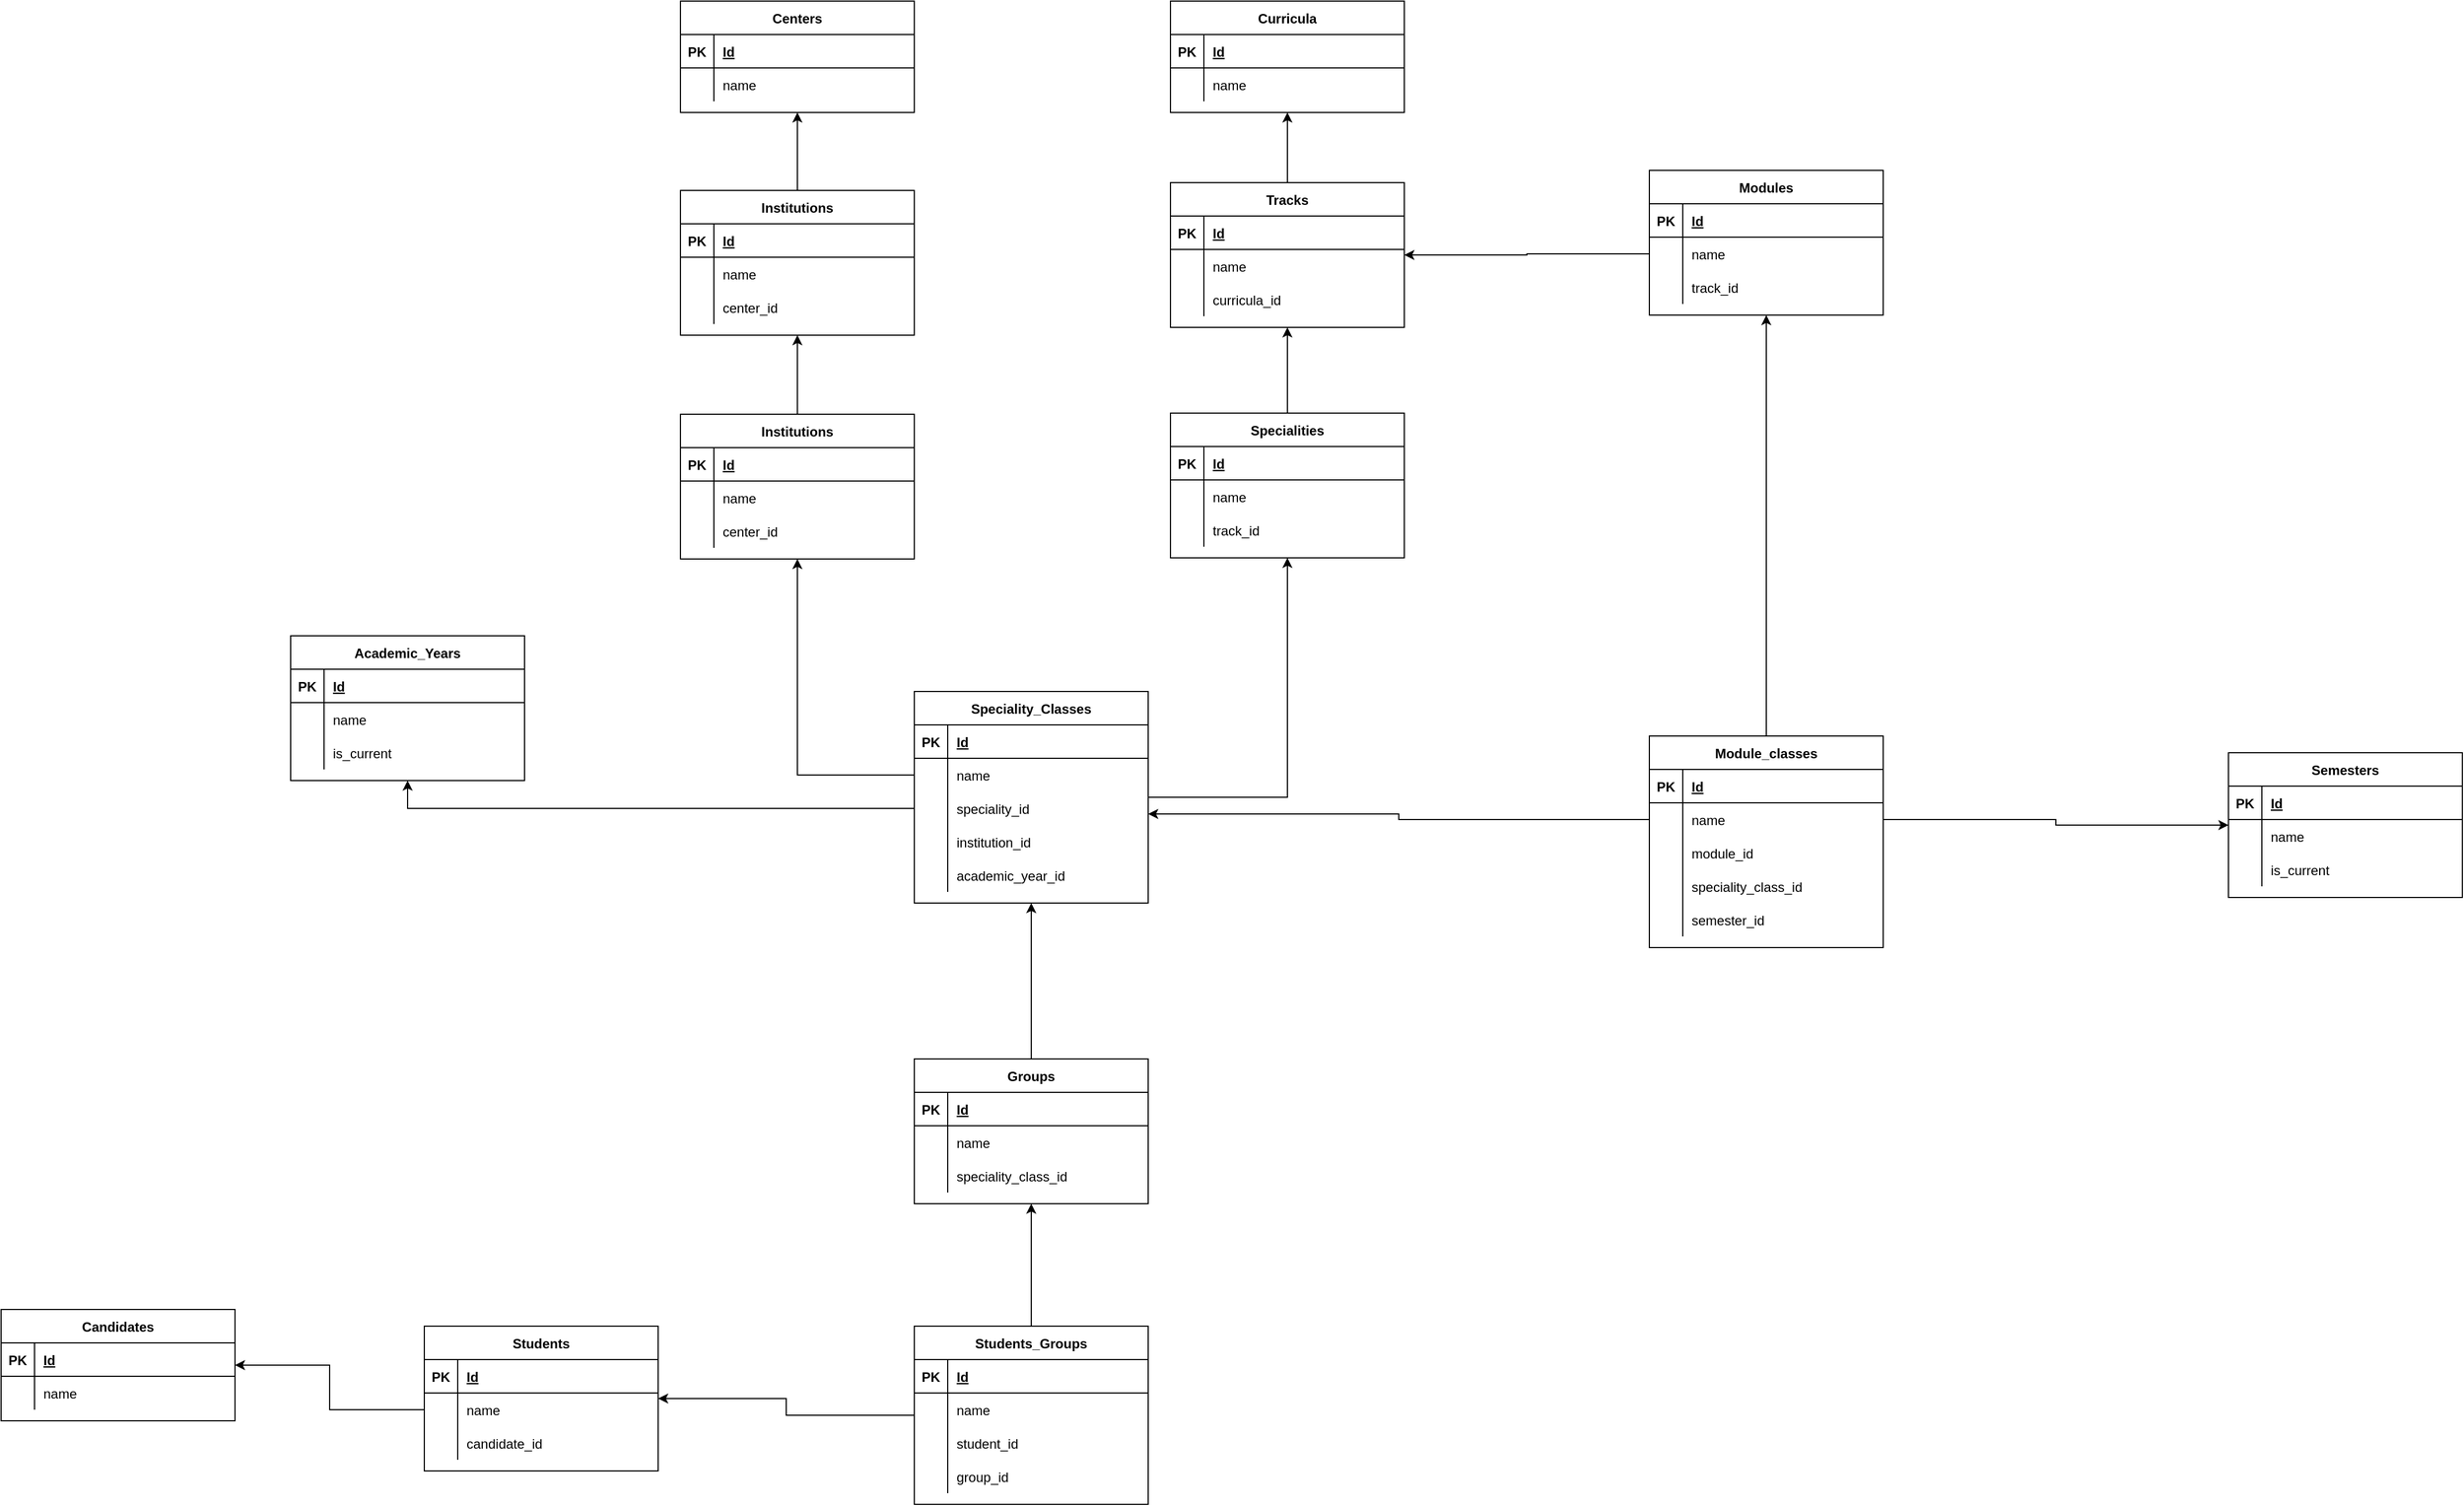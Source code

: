 <mxfile version="21.5.0" type="github">
  <diagram id="R2lEEEUBdFMjLlhIrx00" name="Page-1">
    <mxGraphModel dx="2074" dy="689" grid="1" gridSize="10" guides="1" tooltips="1" connect="1" arrows="1" fold="1" page="1" pageScale="1" pageWidth="850" pageHeight="1100" math="0" shadow="0" extFonts="Permanent Marker^https://fonts.googleapis.com/css?family=Permanent+Marker">
      <root>
        <mxCell id="0" />
        <mxCell id="1" parent="0" />
        <mxCell id="C-vyLk0tnHw3VtMMgP7b-23" value="Centers" style="shape=table;startSize=30;container=1;collapsible=1;childLayout=tableLayout;fixedRows=1;rowLines=0;fontStyle=1;align=center;resizeLast=1;" parent="1" vertex="1">
          <mxGeometry x="120" y="120" width="210" height="100" as="geometry" />
        </mxCell>
        <mxCell id="C-vyLk0tnHw3VtMMgP7b-24" value="" style="shape=partialRectangle;collapsible=0;dropTarget=0;pointerEvents=0;fillColor=none;points=[[0,0.5],[1,0.5]];portConstraint=eastwest;top=0;left=0;right=0;bottom=1;" parent="C-vyLk0tnHw3VtMMgP7b-23" vertex="1">
          <mxGeometry y="30" width="210" height="30" as="geometry" />
        </mxCell>
        <mxCell id="C-vyLk0tnHw3VtMMgP7b-25" value="PK" style="shape=partialRectangle;overflow=hidden;connectable=0;fillColor=none;top=0;left=0;bottom=0;right=0;fontStyle=1;" parent="C-vyLk0tnHw3VtMMgP7b-24" vertex="1">
          <mxGeometry width="30" height="30" as="geometry">
            <mxRectangle width="30" height="30" as="alternateBounds" />
          </mxGeometry>
        </mxCell>
        <mxCell id="C-vyLk0tnHw3VtMMgP7b-26" value="Id" style="shape=partialRectangle;overflow=hidden;connectable=0;fillColor=none;top=0;left=0;bottom=0;right=0;align=left;spacingLeft=6;fontStyle=5;" parent="C-vyLk0tnHw3VtMMgP7b-24" vertex="1">
          <mxGeometry x="30" width="180" height="30" as="geometry">
            <mxRectangle width="180" height="30" as="alternateBounds" />
          </mxGeometry>
        </mxCell>
        <mxCell id="C-vyLk0tnHw3VtMMgP7b-27" value="" style="shape=partialRectangle;collapsible=0;dropTarget=0;pointerEvents=0;fillColor=none;points=[[0,0.5],[1,0.5]];portConstraint=eastwest;top=0;left=0;right=0;bottom=0;" parent="C-vyLk0tnHw3VtMMgP7b-23" vertex="1">
          <mxGeometry y="60" width="210" height="30" as="geometry" />
        </mxCell>
        <mxCell id="C-vyLk0tnHw3VtMMgP7b-28" value="" style="shape=partialRectangle;overflow=hidden;connectable=0;fillColor=none;top=0;left=0;bottom=0;right=0;" parent="C-vyLk0tnHw3VtMMgP7b-27" vertex="1">
          <mxGeometry width="30" height="30" as="geometry">
            <mxRectangle width="30" height="30" as="alternateBounds" />
          </mxGeometry>
        </mxCell>
        <mxCell id="C-vyLk0tnHw3VtMMgP7b-29" value="name" style="shape=partialRectangle;overflow=hidden;connectable=0;fillColor=none;top=0;left=0;bottom=0;right=0;align=left;spacingLeft=6;" parent="C-vyLk0tnHw3VtMMgP7b-27" vertex="1">
          <mxGeometry x="30" width="180" height="30" as="geometry">
            <mxRectangle width="180" height="30" as="alternateBounds" />
          </mxGeometry>
        </mxCell>
        <mxCell id="QrCO0m7gpssm5vGQ-At7-12" style="edgeStyle=orthogonalEdgeStyle;rounded=0;orthogonalLoop=1;jettySize=auto;html=1;" parent="1" source="QrCO0m7gpssm5vGQ-At7-2" target="C-vyLk0tnHw3VtMMgP7b-23" edge="1">
          <mxGeometry relative="1" as="geometry" />
        </mxCell>
        <mxCell id="QrCO0m7gpssm5vGQ-At7-2" value="Institutions" style="shape=table;startSize=30;container=1;collapsible=1;childLayout=tableLayout;fixedRows=1;rowLines=0;fontStyle=1;align=center;resizeLast=1;" parent="1" vertex="1">
          <mxGeometry x="120" y="290" width="210" height="130" as="geometry" />
        </mxCell>
        <mxCell id="QrCO0m7gpssm5vGQ-At7-3" value="" style="shape=partialRectangle;collapsible=0;dropTarget=0;pointerEvents=0;fillColor=none;points=[[0,0.5],[1,0.5]];portConstraint=eastwest;top=0;left=0;right=0;bottom=1;" parent="QrCO0m7gpssm5vGQ-At7-2" vertex="1">
          <mxGeometry y="30" width="210" height="30" as="geometry" />
        </mxCell>
        <mxCell id="QrCO0m7gpssm5vGQ-At7-4" value="PK" style="shape=partialRectangle;overflow=hidden;connectable=0;fillColor=none;top=0;left=0;bottom=0;right=0;fontStyle=1;" parent="QrCO0m7gpssm5vGQ-At7-3" vertex="1">
          <mxGeometry width="30" height="30" as="geometry">
            <mxRectangle width="30" height="30" as="alternateBounds" />
          </mxGeometry>
        </mxCell>
        <mxCell id="QrCO0m7gpssm5vGQ-At7-5" value="Id" style="shape=partialRectangle;overflow=hidden;connectable=0;fillColor=none;top=0;left=0;bottom=0;right=0;align=left;spacingLeft=6;fontStyle=5;" parent="QrCO0m7gpssm5vGQ-At7-3" vertex="1">
          <mxGeometry x="30" width="180" height="30" as="geometry">
            <mxRectangle width="180" height="30" as="alternateBounds" />
          </mxGeometry>
        </mxCell>
        <mxCell id="QrCO0m7gpssm5vGQ-At7-6" value="" style="shape=partialRectangle;collapsible=0;dropTarget=0;pointerEvents=0;fillColor=none;points=[[0,0.5],[1,0.5]];portConstraint=eastwest;top=0;left=0;right=0;bottom=0;" parent="QrCO0m7gpssm5vGQ-At7-2" vertex="1">
          <mxGeometry y="60" width="210" height="30" as="geometry" />
        </mxCell>
        <mxCell id="QrCO0m7gpssm5vGQ-At7-7" value="" style="shape=partialRectangle;overflow=hidden;connectable=0;fillColor=none;top=0;left=0;bottom=0;right=0;" parent="QrCO0m7gpssm5vGQ-At7-6" vertex="1">
          <mxGeometry width="30" height="30" as="geometry">
            <mxRectangle width="30" height="30" as="alternateBounds" />
          </mxGeometry>
        </mxCell>
        <mxCell id="QrCO0m7gpssm5vGQ-At7-8" value="name" style="shape=partialRectangle;overflow=hidden;connectable=0;fillColor=none;top=0;left=0;bottom=0;right=0;align=left;spacingLeft=6;" parent="QrCO0m7gpssm5vGQ-At7-6" vertex="1">
          <mxGeometry x="30" width="180" height="30" as="geometry">
            <mxRectangle width="180" height="30" as="alternateBounds" />
          </mxGeometry>
        </mxCell>
        <mxCell id="QrCO0m7gpssm5vGQ-At7-9" value="" style="shape=partialRectangle;collapsible=0;dropTarget=0;pointerEvents=0;fillColor=none;points=[[0,0.5],[1,0.5]];portConstraint=eastwest;top=0;left=0;right=0;bottom=0;" parent="QrCO0m7gpssm5vGQ-At7-2" vertex="1">
          <mxGeometry y="90" width="210" height="30" as="geometry" />
        </mxCell>
        <mxCell id="QrCO0m7gpssm5vGQ-At7-10" value="" style="shape=partialRectangle;overflow=hidden;connectable=0;fillColor=none;top=0;left=0;bottom=0;right=0;" parent="QrCO0m7gpssm5vGQ-At7-9" vertex="1">
          <mxGeometry width="30" height="30" as="geometry">
            <mxRectangle width="30" height="30" as="alternateBounds" />
          </mxGeometry>
        </mxCell>
        <mxCell id="QrCO0m7gpssm5vGQ-At7-11" value="center_id" style="shape=partialRectangle;overflow=hidden;connectable=0;fillColor=none;top=0;left=0;bottom=0;right=0;align=left;spacingLeft=6;" parent="QrCO0m7gpssm5vGQ-At7-9" vertex="1">
          <mxGeometry x="30" width="180" height="30" as="geometry">
            <mxRectangle width="180" height="30" as="alternateBounds" />
          </mxGeometry>
        </mxCell>
        <mxCell id="QrCO0m7gpssm5vGQ-At7-23" style="edgeStyle=orthogonalEdgeStyle;rounded=0;orthogonalLoop=1;jettySize=auto;html=1;" parent="1" source="QrCO0m7gpssm5vGQ-At7-13" target="QrCO0m7gpssm5vGQ-At7-2" edge="1">
          <mxGeometry relative="1" as="geometry" />
        </mxCell>
        <mxCell id="QrCO0m7gpssm5vGQ-At7-13" value="Institutions" style="shape=table;startSize=30;container=1;collapsible=1;childLayout=tableLayout;fixedRows=1;rowLines=0;fontStyle=1;align=center;resizeLast=1;" parent="1" vertex="1">
          <mxGeometry x="120" y="491" width="210" height="130" as="geometry" />
        </mxCell>
        <mxCell id="QrCO0m7gpssm5vGQ-At7-14" value="" style="shape=partialRectangle;collapsible=0;dropTarget=0;pointerEvents=0;fillColor=none;points=[[0,0.5],[1,0.5]];portConstraint=eastwest;top=0;left=0;right=0;bottom=1;" parent="QrCO0m7gpssm5vGQ-At7-13" vertex="1">
          <mxGeometry y="30" width="210" height="30" as="geometry" />
        </mxCell>
        <mxCell id="QrCO0m7gpssm5vGQ-At7-15" value="PK" style="shape=partialRectangle;overflow=hidden;connectable=0;fillColor=none;top=0;left=0;bottom=0;right=0;fontStyle=1;" parent="QrCO0m7gpssm5vGQ-At7-14" vertex="1">
          <mxGeometry width="30" height="30" as="geometry">
            <mxRectangle width="30" height="30" as="alternateBounds" />
          </mxGeometry>
        </mxCell>
        <mxCell id="QrCO0m7gpssm5vGQ-At7-16" value="Id" style="shape=partialRectangle;overflow=hidden;connectable=0;fillColor=none;top=0;left=0;bottom=0;right=0;align=left;spacingLeft=6;fontStyle=5;" parent="QrCO0m7gpssm5vGQ-At7-14" vertex="1">
          <mxGeometry x="30" width="180" height="30" as="geometry">
            <mxRectangle width="180" height="30" as="alternateBounds" />
          </mxGeometry>
        </mxCell>
        <mxCell id="QrCO0m7gpssm5vGQ-At7-17" value="" style="shape=partialRectangle;collapsible=0;dropTarget=0;pointerEvents=0;fillColor=none;points=[[0,0.5],[1,0.5]];portConstraint=eastwest;top=0;left=0;right=0;bottom=0;" parent="QrCO0m7gpssm5vGQ-At7-13" vertex="1">
          <mxGeometry y="60" width="210" height="30" as="geometry" />
        </mxCell>
        <mxCell id="QrCO0m7gpssm5vGQ-At7-18" value="" style="shape=partialRectangle;overflow=hidden;connectable=0;fillColor=none;top=0;left=0;bottom=0;right=0;" parent="QrCO0m7gpssm5vGQ-At7-17" vertex="1">
          <mxGeometry width="30" height="30" as="geometry">
            <mxRectangle width="30" height="30" as="alternateBounds" />
          </mxGeometry>
        </mxCell>
        <mxCell id="QrCO0m7gpssm5vGQ-At7-19" value="name" style="shape=partialRectangle;overflow=hidden;connectable=0;fillColor=none;top=0;left=0;bottom=0;right=0;align=left;spacingLeft=6;" parent="QrCO0m7gpssm5vGQ-At7-17" vertex="1">
          <mxGeometry x="30" width="180" height="30" as="geometry">
            <mxRectangle width="180" height="30" as="alternateBounds" />
          </mxGeometry>
        </mxCell>
        <mxCell id="QrCO0m7gpssm5vGQ-At7-20" value="" style="shape=partialRectangle;collapsible=0;dropTarget=0;pointerEvents=0;fillColor=none;points=[[0,0.5],[1,0.5]];portConstraint=eastwest;top=0;left=0;right=0;bottom=0;" parent="QrCO0m7gpssm5vGQ-At7-13" vertex="1">
          <mxGeometry y="90" width="210" height="30" as="geometry" />
        </mxCell>
        <mxCell id="QrCO0m7gpssm5vGQ-At7-21" value="" style="shape=partialRectangle;overflow=hidden;connectable=0;fillColor=none;top=0;left=0;bottom=0;right=0;" parent="QrCO0m7gpssm5vGQ-At7-20" vertex="1">
          <mxGeometry width="30" height="30" as="geometry">
            <mxRectangle width="30" height="30" as="alternateBounds" />
          </mxGeometry>
        </mxCell>
        <mxCell id="QrCO0m7gpssm5vGQ-At7-22" value="center_id" style="shape=partialRectangle;overflow=hidden;connectable=0;fillColor=none;top=0;left=0;bottom=0;right=0;align=left;spacingLeft=6;" parent="QrCO0m7gpssm5vGQ-At7-20" vertex="1">
          <mxGeometry x="30" width="180" height="30" as="geometry">
            <mxRectangle width="180" height="30" as="alternateBounds" />
          </mxGeometry>
        </mxCell>
        <mxCell id="QrCO0m7gpssm5vGQ-At7-24" value="Curricula" style="shape=table;startSize=30;container=1;collapsible=1;childLayout=tableLayout;fixedRows=1;rowLines=0;fontStyle=1;align=center;resizeLast=1;" parent="1" vertex="1">
          <mxGeometry x="560" y="120" width="210" height="100" as="geometry" />
        </mxCell>
        <mxCell id="QrCO0m7gpssm5vGQ-At7-25" value="" style="shape=partialRectangle;collapsible=0;dropTarget=0;pointerEvents=0;fillColor=none;points=[[0,0.5],[1,0.5]];portConstraint=eastwest;top=0;left=0;right=0;bottom=1;" parent="QrCO0m7gpssm5vGQ-At7-24" vertex="1">
          <mxGeometry y="30" width="210" height="30" as="geometry" />
        </mxCell>
        <mxCell id="QrCO0m7gpssm5vGQ-At7-26" value="PK" style="shape=partialRectangle;overflow=hidden;connectable=0;fillColor=none;top=0;left=0;bottom=0;right=0;fontStyle=1;" parent="QrCO0m7gpssm5vGQ-At7-25" vertex="1">
          <mxGeometry width="30" height="30" as="geometry">
            <mxRectangle width="30" height="30" as="alternateBounds" />
          </mxGeometry>
        </mxCell>
        <mxCell id="QrCO0m7gpssm5vGQ-At7-27" value="Id" style="shape=partialRectangle;overflow=hidden;connectable=0;fillColor=none;top=0;left=0;bottom=0;right=0;align=left;spacingLeft=6;fontStyle=5;" parent="QrCO0m7gpssm5vGQ-At7-25" vertex="1">
          <mxGeometry x="30" width="180" height="30" as="geometry">
            <mxRectangle width="180" height="30" as="alternateBounds" />
          </mxGeometry>
        </mxCell>
        <mxCell id="QrCO0m7gpssm5vGQ-At7-28" value="" style="shape=partialRectangle;collapsible=0;dropTarget=0;pointerEvents=0;fillColor=none;points=[[0,0.5],[1,0.5]];portConstraint=eastwest;top=0;left=0;right=0;bottom=0;" parent="QrCO0m7gpssm5vGQ-At7-24" vertex="1">
          <mxGeometry y="60" width="210" height="30" as="geometry" />
        </mxCell>
        <mxCell id="QrCO0m7gpssm5vGQ-At7-29" value="" style="shape=partialRectangle;overflow=hidden;connectable=0;fillColor=none;top=0;left=0;bottom=0;right=0;" parent="QrCO0m7gpssm5vGQ-At7-28" vertex="1">
          <mxGeometry width="30" height="30" as="geometry">
            <mxRectangle width="30" height="30" as="alternateBounds" />
          </mxGeometry>
        </mxCell>
        <mxCell id="QrCO0m7gpssm5vGQ-At7-30" value="name" style="shape=partialRectangle;overflow=hidden;connectable=0;fillColor=none;top=0;left=0;bottom=0;right=0;align=left;spacingLeft=6;" parent="QrCO0m7gpssm5vGQ-At7-28" vertex="1">
          <mxGeometry x="30" width="180" height="30" as="geometry">
            <mxRectangle width="180" height="30" as="alternateBounds" />
          </mxGeometry>
        </mxCell>
        <mxCell id="QrCO0m7gpssm5vGQ-At7-44" style="edgeStyle=orthogonalEdgeStyle;rounded=0;orthogonalLoop=1;jettySize=auto;html=1;" parent="1" source="QrCO0m7gpssm5vGQ-At7-34" target="QrCO0m7gpssm5vGQ-At7-24" edge="1">
          <mxGeometry relative="1" as="geometry" />
        </mxCell>
        <mxCell id="QrCO0m7gpssm5vGQ-At7-34" value="Tracks" style="shape=table;startSize=30;container=1;collapsible=1;childLayout=tableLayout;fixedRows=1;rowLines=0;fontStyle=1;align=center;resizeLast=1;" parent="1" vertex="1">
          <mxGeometry x="560" y="283" width="210" height="130" as="geometry" />
        </mxCell>
        <mxCell id="QrCO0m7gpssm5vGQ-At7-35" value="" style="shape=partialRectangle;collapsible=0;dropTarget=0;pointerEvents=0;fillColor=none;points=[[0,0.5],[1,0.5]];portConstraint=eastwest;top=0;left=0;right=0;bottom=1;" parent="QrCO0m7gpssm5vGQ-At7-34" vertex="1">
          <mxGeometry y="30" width="210" height="30" as="geometry" />
        </mxCell>
        <mxCell id="QrCO0m7gpssm5vGQ-At7-36" value="PK" style="shape=partialRectangle;overflow=hidden;connectable=0;fillColor=none;top=0;left=0;bottom=0;right=0;fontStyle=1;" parent="QrCO0m7gpssm5vGQ-At7-35" vertex="1">
          <mxGeometry width="30" height="30" as="geometry">
            <mxRectangle width="30" height="30" as="alternateBounds" />
          </mxGeometry>
        </mxCell>
        <mxCell id="QrCO0m7gpssm5vGQ-At7-37" value="Id" style="shape=partialRectangle;overflow=hidden;connectable=0;fillColor=none;top=0;left=0;bottom=0;right=0;align=left;spacingLeft=6;fontStyle=5;" parent="QrCO0m7gpssm5vGQ-At7-35" vertex="1">
          <mxGeometry x="30" width="180" height="30" as="geometry">
            <mxRectangle width="180" height="30" as="alternateBounds" />
          </mxGeometry>
        </mxCell>
        <mxCell id="QrCO0m7gpssm5vGQ-At7-38" value="" style="shape=partialRectangle;collapsible=0;dropTarget=0;pointerEvents=0;fillColor=none;points=[[0,0.5],[1,0.5]];portConstraint=eastwest;top=0;left=0;right=0;bottom=0;" parent="QrCO0m7gpssm5vGQ-At7-34" vertex="1">
          <mxGeometry y="60" width="210" height="30" as="geometry" />
        </mxCell>
        <mxCell id="QrCO0m7gpssm5vGQ-At7-39" value="" style="shape=partialRectangle;overflow=hidden;connectable=0;fillColor=none;top=0;left=0;bottom=0;right=0;" parent="QrCO0m7gpssm5vGQ-At7-38" vertex="1">
          <mxGeometry width="30" height="30" as="geometry">
            <mxRectangle width="30" height="30" as="alternateBounds" />
          </mxGeometry>
        </mxCell>
        <mxCell id="QrCO0m7gpssm5vGQ-At7-40" value="name" style="shape=partialRectangle;overflow=hidden;connectable=0;fillColor=none;top=0;left=0;bottom=0;right=0;align=left;spacingLeft=6;" parent="QrCO0m7gpssm5vGQ-At7-38" vertex="1">
          <mxGeometry x="30" width="180" height="30" as="geometry">
            <mxRectangle width="180" height="30" as="alternateBounds" />
          </mxGeometry>
        </mxCell>
        <mxCell id="QrCO0m7gpssm5vGQ-At7-41" value="" style="shape=partialRectangle;collapsible=0;dropTarget=0;pointerEvents=0;fillColor=none;points=[[0,0.5],[1,0.5]];portConstraint=eastwest;top=0;left=0;right=0;bottom=0;" parent="QrCO0m7gpssm5vGQ-At7-34" vertex="1">
          <mxGeometry y="90" width="210" height="30" as="geometry" />
        </mxCell>
        <mxCell id="QrCO0m7gpssm5vGQ-At7-42" value="" style="shape=partialRectangle;overflow=hidden;connectable=0;fillColor=none;top=0;left=0;bottom=0;right=0;" parent="QrCO0m7gpssm5vGQ-At7-41" vertex="1">
          <mxGeometry width="30" height="30" as="geometry">
            <mxRectangle width="30" height="30" as="alternateBounds" />
          </mxGeometry>
        </mxCell>
        <mxCell id="QrCO0m7gpssm5vGQ-At7-43" value="curricula_id" style="shape=partialRectangle;overflow=hidden;connectable=0;fillColor=none;top=0;left=0;bottom=0;right=0;align=left;spacingLeft=6;" parent="QrCO0m7gpssm5vGQ-At7-41" vertex="1">
          <mxGeometry x="30" width="180" height="30" as="geometry">
            <mxRectangle width="180" height="30" as="alternateBounds" />
          </mxGeometry>
        </mxCell>
        <mxCell id="QrCO0m7gpssm5vGQ-At7-55" style="edgeStyle=orthogonalEdgeStyle;rounded=0;orthogonalLoop=1;jettySize=auto;html=1;" parent="1" source="QrCO0m7gpssm5vGQ-At7-45" target="QrCO0m7gpssm5vGQ-At7-34" edge="1">
          <mxGeometry relative="1" as="geometry" />
        </mxCell>
        <mxCell id="QrCO0m7gpssm5vGQ-At7-45" value="Specialities" style="shape=table;startSize=30;container=1;collapsible=1;childLayout=tableLayout;fixedRows=1;rowLines=0;fontStyle=1;align=center;resizeLast=1;" parent="1" vertex="1">
          <mxGeometry x="560" y="490" width="210" height="130" as="geometry" />
        </mxCell>
        <mxCell id="QrCO0m7gpssm5vGQ-At7-46" value="" style="shape=partialRectangle;collapsible=0;dropTarget=0;pointerEvents=0;fillColor=none;points=[[0,0.5],[1,0.5]];portConstraint=eastwest;top=0;left=0;right=0;bottom=1;" parent="QrCO0m7gpssm5vGQ-At7-45" vertex="1">
          <mxGeometry y="30" width="210" height="30" as="geometry" />
        </mxCell>
        <mxCell id="QrCO0m7gpssm5vGQ-At7-47" value="PK" style="shape=partialRectangle;overflow=hidden;connectable=0;fillColor=none;top=0;left=0;bottom=0;right=0;fontStyle=1;" parent="QrCO0m7gpssm5vGQ-At7-46" vertex="1">
          <mxGeometry width="30" height="30" as="geometry">
            <mxRectangle width="30" height="30" as="alternateBounds" />
          </mxGeometry>
        </mxCell>
        <mxCell id="QrCO0m7gpssm5vGQ-At7-48" value="Id" style="shape=partialRectangle;overflow=hidden;connectable=0;fillColor=none;top=0;left=0;bottom=0;right=0;align=left;spacingLeft=6;fontStyle=5;" parent="QrCO0m7gpssm5vGQ-At7-46" vertex="1">
          <mxGeometry x="30" width="180" height="30" as="geometry">
            <mxRectangle width="180" height="30" as="alternateBounds" />
          </mxGeometry>
        </mxCell>
        <mxCell id="QrCO0m7gpssm5vGQ-At7-49" value="" style="shape=partialRectangle;collapsible=0;dropTarget=0;pointerEvents=0;fillColor=none;points=[[0,0.5],[1,0.5]];portConstraint=eastwest;top=0;left=0;right=0;bottom=0;" parent="QrCO0m7gpssm5vGQ-At7-45" vertex="1">
          <mxGeometry y="60" width="210" height="30" as="geometry" />
        </mxCell>
        <mxCell id="QrCO0m7gpssm5vGQ-At7-50" value="" style="shape=partialRectangle;overflow=hidden;connectable=0;fillColor=none;top=0;left=0;bottom=0;right=0;" parent="QrCO0m7gpssm5vGQ-At7-49" vertex="1">
          <mxGeometry width="30" height="30" as="geometry">
            <mxRectangle width="30" height="30" as="alternateBounds" />
          </mxGeometry>
        </mxCell>
        <mxCell id="QrCO0m7gpssm5vGQ-At7-51" value="name" style="shape=partialRectangle;overflow=hidden;connectable=0;fillColor=none;top=0;left=0;bottom=0;right=0;align=left;spacingLeft=6;" parent="QrCO0m7gpssm5vGQ-At7-49" vertex="1">
          <mxGeometry x="30" width="180" height="30" as="geometry">
            <mxRectangle width="180" height="30" as="alternateBounds" />
          </mxGeometry>
        </mxCell>
        <mxCell id="QrCO0m7gpssm5vGQ-At7-52" value="" style="shape=partialRectangle;collapsible=0;dropTarget=0;pointerEvents=0;fillColor=none;points=[[0,0.5],[1,0.5]];portConstraint=eastwest;top=0;left=0;right=0;bottom=0;" parent="QrCO0m7gpssm5vGQ-At7-45" vertex="1">
          <mxGeometry y="90" width="210" height="30" as="geometry" />
        </mxCell>
        <mxCell id="QrCO0m7gpssm5vGQ-At7-53" value="" style="shape=partialRectangle;overflow=hidden;connectable=0;fillColor=none;top=0;left=0;bottom=0;right=0;" parent="QrCO0m7gpssm5vGQ-At7-52" vertex="1">
          <mxGeometry width="30" height="30" as="geometry">
            <mxRectangle width="30" height="30" as="alternateBounds" />
          </mxGeometry>
        </mxCell>
        <mxCell id="QrCO0m7gpssm5vGQ-At7-54" value="track_id" style="shape=partialRectangle;overflow=hidden;connectable=0;fillColor=none;top=0;left=0;bottom=0;right=0;align=left;spacingLeft=6;" parent="QrCO0m7gpssm5vGQ-At7-52" vertex="1">
          <mxGeometry x="30" width="180" height="30" as="geometry">
            <mxRectangle width="180" height="30" as="alternateBounds" />
          </mxGeometry>
        </mxCell>
        <mxCell id="QrCO0m7gpssm5vGQ-At7-66" style="edgeStyle=orthogonalEdgeStyle;rounded=0;orthogonalLoop=1;jettySize=auto;html=1;" parent="1" source="QrCO0m7gpssm5vGQ-At7-56" target="QrCO0m7gpssm5vGQ-At7-45" edge="1">
          <mxGeometry relative="1" as="geometry" />
        </mxCell>
        <mxCell id="QrCO0m7gpssm5vGQ-At7-56" value="Speciality_Classes" style="shape=table;startSize=30;container=1;collapsible=1;childLayout=tableLayout;fixedRows=1;rowLines=0;fontStyle=1;align=center;resizeLast=1;" parent="1" vertex="1">
          <mxGeometry x="330" y="740" width="210" height="190" as="geometry" />
        </mxCell>
        <mxCell id="QrCO0m7gpssm5vGQ-At7-57" value="" style="shape=partialRectangle;collapsible=0;dropTarget=0;pointerEvents=0;fillColor=none;points=[[0,0.5],[1,0.5]];portConstraint=eastwest;top=0;left=0;right=0;bottom=1;" parent="QrCO0m7gpssm5vGQ-At7-56" vertex="1">
          <mxGeometry y="30" width="210" height="30" as="geometry" />
        </mxCell>
        <mxCell id="QrCO0m7gpssm5vGQ-At7-58" value="PK" style="shape=partialRectangle;overflow=hidden;connectable=0;fillColor=none;top=0;left=0;bottom=0;right=0;fontStyle=1;" parent="QrCO0m7gpssm5vGQ-At7-57" vertex="1">
          <mxGeometry width="30" height="30" as="geometry">
            <mxRectangle width="30" height="30" as="alternateBounds" />
          </mxGeometry>
        </mxCell>
        <mxCell id="QrCO0m7gpssm5vGQ-At7-59" value="Id" style="shape=partialRectangle;overflow=hidden;connectable=0;fillColor=none;top=0;left=0;bottom=0;right=0;align=left;spacingLeft=6;fontStyle=5;" parent="QrCO0m7gpssm5vGQ-At7-57" vertex="1">
          <mxGeometry x="30" width="180" height="30" as="geometry">
            <mxRectangle width="180" height="30" as="alternateBounds" />
          </mxGeometry>
        </mxCell>
        <mxCell id="QrCO0m7gpssm5vGQ-At7-60" value="" style="shape=partialRectangle;collapsible=0;dropTarget=0;pointerEvents=0;fillColor=none;points=[[0,0.5],[1,0.5]];portConstraint=eastwest;top=0;left=0;right=0;bottom=0;" parent="QrCO0m7gpssm5vGQ-At7-56" vertex="1">
          <mxGeometry y="60" width="210" height="30" as="geometry" />
        </mxCell>
        <mxCell id="QrCO0m7gpssm5vGQ-At7-61" value="" style="shape=partialRectangle;overflow=hidden;connectable=0;fillColor=none;top=0;left=0;bottom=0;right=0;" parent="QrCO0m7gpssm5vGQ-At7-60" vertex="1">
          <mxGeometry width="30" height="30" as="geometry">
            <mxRectangle width="30" height="30" as="alternateBounds" />
          </mxGeometry>
        </mxCell>
        <mxCell id="QrCO0m7gpssm5vGQ-At7-62" value="name" style="shape=partialRectangle;overflow=hidden;connectable=0;fillColor=none;top=0;left=0;bottom=0;right=0;align=left;spacingLeft=6;" parent="QrCO0m7gpssm5vGQ-At7-60" vertex="1">
          <mxGeometry x="30" width="180" height="30" as="geometry">
            <mxRectangle width="180" height="30" as="alternateBounds" />
          </mxGeometry>
        </mxCell>
        <mxCell id="QrCO0m7gpssm5vGQ-At7-63" value="" style="shape=partialRectangle;collapsible=0;dropTarget=0;pointerEvents=0;fillColor=none;points=[[0,0.5],[1,0.5]];portConstraint=eastwest;top=0;left=0;right=0;bottom=0;" parent="QrCO0m7gpssm5vGQ-At7-56" vertex="1">
          <mxGeometry y="90" width="210" height="30" as="geometry" />
        </mxCell>
        <mxCell id="QrCO0m7gpssm5vGQ-At7-64" value="" style="shape=partialRectangle;overflow=hidden;connectable=0;fillColor=none;top=0;left=0;bottom=0;right=0;" parent="QrCO0m7gpssm5vGQ-At7-63" vertex="1">
          <mxGeometry width="30" height="30" as="geometry">
            <mxRectangle width="30" height="30" as="alternateBounds" />
          </mxGeometry>
        </mxCell>
        <mxCell id="QrCO0m7gpssm5vGQ-At7-65" value="speciality_id" style="shape=partialRectangle;overflow=hidden;connectable=0;fillColor=none;top=0;left=0;bottom=0;right=0;align=left;spacingLeft=6;" parent="QrCO0m7gpssm5vGQ-At7-63" vertex="1">
          <mxGeometry x="30" width="180" height="30" as="geometry">
            <mxRectangle width="180" height="30" as="alternateBounds" />
          </mxGeometry>
        </mxCell>
        <mxCell id="QrCO0m7gpssm5vGQ-At7-68" value="" style="shape=partialRectangle;collapsible=0;dropTarget=0;pointerEvents=0;fillColor=none;points=[[0,0.5],[1,0.5]];portConstraint=eastwest;top=0;left=0;right=0;bottom=0;" parent="QrCO0m7gpssm5vGQ-At7-56" vertex="1">
          <mxGeometry y="120" width="210" height="30" as="geometry" />
        </mxCell>
        <mxCell id="QrCO0m7gpssm5vGQ-At7-69" value="" style="shape=partialRectangle;overflow=hidden;connectable=0;fillColor=none;top=0;left=0;bottom=0;right=0;" parent="QrCO0m7gpssm5vGQ-At7-68" vertex="1">
          <mxGeometry width="30" height="30" as="geometry">
            <mxRectangle width="30" height="30" as="alternateBounds" />
          </mxGeometry>
        </mxCell>
        <mxCell id="QrCO0m7gpssm5vGQ-At7-70" value="institution_id" style="shape=partialRectangle;overflow=hidden;connectable=0;fillColor=none;top=0;left=0;bottom=0;right=0;align=left;spacingLeft=6;" parent="QrCO0m7gpssm5vGQ-At7-68" vertex="1">
          <mxGeometry x="30" width="180" height="30" as="geometry">
            <mxRectangle width="180" height="30" as="alternateBounds" />
          </mxGeometry>
        </mxCell>
        <mxCell id="QrCO0m7gpssm5vGQ-At7-85" value="" style="shape=partialRectangle;collapsible=0;dropTarget=0;pointerEvents=0;fillColor=none;points=[[0,0.5],[1,0.5]];portConstraint=eastwest;top=0;left=0;right=0;bottom=0;" parent="QrCO0m7gpssm5vGQ-At7-56" vertex="1">
          <mxGeometry y="150" width="210" height="30" as="geometry" />
        </mxCell>
        <mxCell id="QrCO0m7gpssm5vGQ-At7-86" value="" style="shape=partialRectangle;overflow=hidden;connectable=0;fillColor=none;top=0;left=0;bottom=0;right=0;" parent="QrCO0m7gpssm5vGQ-At7-85" vertex="1">
          <mxGeometry width="30" height="30" as="geometry">
            <mxRectangle width="30" height="30" as="alternateBounds" />
          </mxGeometry>
        </mxCell>
        <mxCell id="QrCO0m7gpssm5vGQ-At7-87" value="academic_year_id" style="shape=partialRectangle;overflow=hidden;connectable=0;fillColor=none;top=0;left=0;bottom=0;right=0;align=left;spacingLeft=6;" parent="QrCO0m7gpssm5vGQ-At7-85" vertex="1">
          <mxGeometry x="30" width="180" height="30" as="geometry">
            <mxRectangle width="180" height="30" as="alternateBounds" />
          </mxGeometry>
        </mxCell>
        <mxCell id="QrCO0m7gpssm5vGQ-At7-67" style="edgeStyle=orthogonalEdgeStyle;rounded=0;orthogonalLoop=1;jettySize=auto;html=1;" parent="1" source="QrCO0m7gpssm5vGQ-At7-60" target="QrCO0m7gpssm5vGQ-At7-13" edge="1">
          <mxGeometry relative="1" as="geometry" />
        </mxCell>
        <mxCell id="QrCO0m7gpssm5vGQ-At7-71" value="Academic_Years" style="shape=table;startSize=30;container=1;collapsible=1;childLayout=tableLayout;fixedRows=1;rowLines=0;fontStyle=1;align=center;resizeLast=1;" parent="1" vertex="1">
          <mxGeometry x="-230" y="690" width="210" height="130" as="geometry" />
        </mxCell>
        <mxCell id="QrCO0m7gpssm5vGQ-At7-72" value="" style="shape=partialRectangle;collapsible=0;dropTarget=0;pointerEvents=0;fillColor=none;points=[[0,0.5],[1,0.5]];portConstraint=eastwest;top=0;left=0;right=0;bottom=1;" parent="QrCO0m7gpssm5vGQ-At7-71" vertex="1">
          <mxGeometry y="30" width="210" height="30" as="geometry" />
        </mxCell>
        <mxCell id="QrCO0m7gpssm5vGQ-At7-73" value="PK" style="shape=partialRectangle;overflow=hidden;connectable=0;fillColor=none;top=0;left=0;bottom=0;right=0;fontStyle=1;" parent="QrCO0m7gpssm5vGQ-At7-72" vertex="1">
          <mxGeometry width="30" height="30" as="geometry">
            <mxRectangle width="30" height="30" as="alternateBounds" />
          </mxGeometry>
        </mxCell>
        <mxCell id="QrCO0m7gpssm5vGQ-At7-74" value="Id" style="shape=partialRectangle;overflow=hidden;connectable=0;fillColor=none;top=0;left=0;bottom=0;right=0;align=left;spacingLeft=6;fontStyle=5;" parent="QrCO0m7gpssm5vGQ-At7-72" vertex="1">
          <mxGeometry x="30" width="180" height="30" as="geometry">
            <mxRectangle width="180" height="30" as="alternateBounds" />
          </mxGeometry>
        </mxCell>
        <mxCell id="QrCO0m7gpssm5vGQ-At7-75" value="" style="shape=partialRectangle;collapsible=0;dropTarget=0;pointerEvents=0;fillColor=none;points=[[0,0.5],[1,0.5]];portConstraint=eastwest;top=0;left=0;right=0;bottom=0;" parent="QrCO0m7gpssm5vGQ-At7-71" vertex="1">
          <mxGeometry y="60" width="210" height="30" as="geometry" />
        </mxCell>
        <mxCell id="QrCO0m7gpssm5vGQ-At7-76" value="" style="shape=partialRectangle;overflow=hidden;connectable=0;fillColor=none;top=0;left=0;bottom=0;right=0;" parent="QrCO0m7gpssm5vGQ-At7-75" vertex="1">
          <mxGeometry width="30" height="30" as="geometry">
            <mxRectangle width="30" height="30" as="alternateBounds" />
          </mxGeometry>
        </mxCell>
        <mxCell id="QrCO0m7gpssm5vGQ-At7-77" value="name" style="shape=partialRectangle;overflow=hidden;connectable=0;fillColor=none;top=0;left=0;bottom=0;right=0;align=left;spacingLeft=6;" parent="QrCO0m7gpssm5vGQ-At7-75" vertex="1">
          <mxGeometry x="30" width="180" height="30" as="geometry">
            <mxRectangle width="180" height="30" as="alternateBounds" />
          </mxGeometry>
        </mxCell>
        <mxCell id="ooOlprix3tOhQpLvpU3Y-93" value="" style="shape=partialRectangle;collapsible=0;dropTarget=0;pointerEvents=0;fillColor=none;points=[[0,0.5],[1,0.5]];portConstraint=eastwest;top=0;left=0;right=0;bottom=0;" vertex="1" parent="QrCO0m7gpssm5vGQ-At7-71">
          <mxGeometry y="90" width="210" height="30" as="geometry" />
        </mxCell>
        <mxCell id="ooOlprix3tOhQpLvpU3Y-94" value="" style="shape=partialRectangle;overflow=hidden;connectable=0;fillColor=none;top=0;left=0;bottom=0;right=0;" vertex="1" parent="ooOlprix3tOhQpLvpU3Y-93">
          <mxGeometry width="30" height="30" as="geometry">
            <mxRectangle width="30" height="30" as="alternateBounds" />
          </mxGeometry>
        </mxCell>
        <mxCell id="ooOlprix3tOhQpLvpU3Y-95" value="is_current" style="shape=partialRectangle;overflow=hidden;connectable=0;fillColor=none;top=0;left=0;bottom=0;right=0;align=left;spacingLeft=6;" vertex="1" parent="ooOlprix3tOhQpLvpU3Y-93">
          <mxGeometry x="30" width="180" height="30" as="geometry">
            <mxRectangle width="180" height="30" as="alternateBounds" />
          </mxGeometry>
        </mxCell>
        <mxCell id="QrCO0m7gpssm5vGQ-At7-84" style="edgeStyle=orthogonalEdgeStyle;rounded=0;orthogonalLoop=1;jettySize=auto;html=1;" parent="1" source="QrCO0m7gpssm5vGQ-At7-63" target="QrCO0m7gpssm5vGQ-At7-71" edge="1">
          <mxGeometry relative="1" as="geometry" />
        </mxCell>
        <mxCell id="ooOlprix3tOhQpLvpU3Y-1" value="Modules" style="shape=table;startSize=30;container=1;collapsible=1;childLayout=tableLayout;fixedRows=1;rowLines=0;fontStyle=1;align=center;resizeLast=1;" vertex="1" parent="1">
          <mxGeometry x="990" y="272" width="210" height="130" as="geometry" />
        </mxCell>
        <mxCell id="ooOlprix3tOhQpLvpU3Y-2" value="" style="shape=partialRectangle;collapsible=0;dropTarget=0;pointerEvents=0;fillColor=none;points=[[0,0.5],[1,0.5]];portConstraint=eastwest;top=0;left=0;right=0;bottom=1;" vertex="1" parent="ooOlprix3tOhQpLvpU3Y-1">
          <mxGeometry y="30" width="210" height="30" as="geometry" />
        </mxCell>
        <mxCell id="ooOlprix3tOhQpLvpU3Y-3" value="PK" style="shape=partialRectangle;overflow=hidden;connectable=0;fillColor=none;top=0;left=0;bottom=0;right=0;fontStyle=1;" vertex="1" parent="ooOlprix3tOhQpLvpU3Y-2">
          <mxGeometry width="30" height="30" as="geometry">
            <mxRectangle width="30" height="30" as="alternateBounds" />
          </mxGeometry>
        </mxCell>
        <mxCell id="ooOlprix3tOhQpLvpU3Y-4" value="Id" style="shape=partialRectangle;overflow=hidden;connectable=0;fillColor=none;top=0;left=0;bottom=0;right=0;align=left;spacingLeft=6;fontStyle=5;" vertex="1" parent="ooOlprix3tOhQpLvpU3Y-2">
          <mxGeometry x="30" width="180" height="30" as="geometry">
            <mxRectangle width="180" height="30" as="alternateBounds" />
          </mxGeometry>
        </mxCell>
        <mxCell id="ooOlprix3tOhQpLvpU3Y-5" value="" style="shape=partialRectangle;collapsible=0;dropTarget=0;pointerEvents=0;fillColor=none;points=[[0,0.5],[1,0.5]];portConstraint=eastwest;top=0;left=0;right=0;bottom=0;" vertex="1" parent="ooOlprix3tOhQpLvpU3Y-1">
          <mxGeometry y="60" width="210" height="30" as="geometry" />
        </mxCell>
        <mxCell id="ooOlprix3tOhQpLvpU3Y-6" value="" style="shape=partialRectangle;overflow=hidden;connectable=0;fillColor=none;top=0;left=0;bottom=0;right=0;" vertex="1" parent="ooOlprix3tOhQpLvpU3Y-5">
          <mxGeometry width="30" height="30" as="geometry">
            <mxRectangle width="30" height="30" as="alternateBounds" />
          </mxGeometry>
        </mxCell>
        <mxCell id="ooOlprix3tOhQpLvpU3Y-7" value="name" style="shape=partialRectangle;overflow=hidden;connectable=0;fillColor=none;top=0;left=0;bottom=0;right=0;align=left;spacingLeft=6;" vertex="1" parent="ooOlprix3tOhQpLvpU3Y-5">
          <mxGeometry x="30" width="180" height="30" as="geometry">
            <mxRectangle width="180" height="30" as="alternateBounds" />
          </mxGeometry>
        </mxCell>
        <mxCell id="ooOlprix3tOhQpLvpU3Y-8" value="" style="shape=partialRectangle;collapsible=0;dropTarget=0;pointerEvents=0;fillColor=none;points=[[0,0.5],[1,0.5]];portConstraint=eastwest;top=0;left=0;right=0;bottom=0;" vertex="1" parent="ooOlprix3tOhQpLvpU3Y-1">
          <mxGeometry y="90" width="210" height="30" as="geometry" />
        </mxCell>
        <mxCell id="ooOlprix3tOhQpLvpU3Y-9" value="" style="shape=partialRectangle;overflow=hidden;connectable=0;fillColor=none;top=0;left=0;bottom=0;right=0;" vertex="1" parent="ooOlprix3tOhQpLvpU3Y-8">
          <mxGeometry width="30" height="30" as="geometry">
            <mxRectangle width="30" height="30" as="alternateBounds" />
          </mxGeometry>
        </mxCell>
        <mxCell id="ooOlprix3tOhQpLvpU3Y-10" value="track_id" style="shape=partialRectangle;overflow=hidden;connectable=0;fillColor=none;top=0;left=0;bottom=0;right=0;align=left;spacingLeft=6;" vertex="1" parent="ooOlprix3tOhQpLvpU3Y-8">
          <mxGeometry x="30" width="180" height="30" as="geometry">
            <mxRectangle width="180" height="30" as="alternateBounds" />
          </mxGeometry>
        </mxCell>
        <mxCell id="ooOlprix3tOhQpLvpU3Y-11" style="edgeStyle=orthogonalEdgeStyle;rounded=0;orthogonalLoop=1;jettySize=auto;html=1;" edge="1" parent="1" source="ooOlprix3tOhQpLvpU3Y-5" target="QrCO0m7gpssm5vGQ-At7-34">
          <mxGeometry relative="1" as="geometry" />
        </mxCell>
        <mxCell id="ooOlprix3tOhQpLvpU3Y-22" style="edgeStyle=orthogonalEdgeStyle;rounded=0;orthogonalLoop=1;jettySize=auto;html=1;" edge="1" parent="1" source="ooOlprix3tOhQpLvpU3Y-12" target="ooOlprix3tOhQpLvpU3Y-1">
          <mxGeometry relative="1" as="geometry" />
        </mxCell>
        <mxCell id="ooOlprix3tOhQpLvpU3Y-12" value="Module_classes" style="shape=table;startSize=30;container=1;collapsible=1;childLayout=tableLayout;fixedRows=1;rowLines=0;fontStyle=1;align=center;resizeLast=1;" vertex="1" parent="1">
          <mxGeometry x="990" y="780" width="210" height="190" as="geometry" />
        </mxCell>
        <mxCell id="ooOlprix3tOhQpLvpU3Y-13" value="" style="shape=partialRectangle;collapsible=0;dropTarget=0;pointerEvents=0;fillColor=none;points=[[0,0.5],[1,0.5]];portConstraint=eastwest;top=0;left=0;right=0;bottom=1;" vertex="1" parent="ooOlprix3tOhQpLvpU3Y-12">
          <mxGeometry y="30" width="210" height="30" as="geometry" />
        </mxCell>
        <mxCell id="ooOlprix3tOhQpLvpU3Y-14" value="PK" style="shape=partialRectangle;overflow=hidden;connectable=0;fillColor=none;top=0;left=0;bottom=0;right=0;fontStyle=1;" vertex="1" parent="ooOlprix3tOhQpLvpU3Y-13">
          <mxGeometry width="30" height="30" as="geometry">
            <mxRectangle width="30" height="30" as="alternateBounds" />
          </mxGeometry>
        </mxCell>
        <mxCell id="ooOlprix3tOhQpLvpU3Y-15" value="Id" style="shape=partialRectangle;overflow=hidden;connectable=0;fillColor=none;top=0;left=0;bottom=0;right=0;align=left;spacingLeft=6;fontStyle=5;" vertex="1" parent="ooOlprix3tOhQpLvpU3Y-13">
          <mxGeometry x="30" width="180" height="30" as="geometry">
            <mxRectangle width="180" height="30" as="alternateBounds" />
          </mxGeometry>
        </mxCell>
        <mxCell id="ooOlprix3tOhQpLvpU3Y-16" value="" style="shape=partialRectangle;collapsible=0;dropTarget=0;pointerEvents=0;fillColor=none;points=[[0,0.5],[1,0.5]];portConstraint=eastwest;top=0;left=0;right=0;bottom=0;" vertex="1" parent="ooOlprix3tOhQpLvpU3Y-12">
          <mxGeometry y="60" width="210" height="30" as="geometry" />
        </mxCell>
        <mxCell id="ooOlprix3tOhQpLvpU3Y-17" value="" style="shape=partialRectangle;overflow=hidden;connectable=0;fillColor=none;top=0;left=0;bottom=0;right=0;" vertex="1" parent="ooOlprix3tOhQpLvpU3Y-16">
          <mxGeometry width="30" height="30" as="geometry">
            <mxRectangle width="30" height="30" as="alternateBounds" />
          </mxGeometry>
        </mxCell>
        <mxCell id="ooOlprix3tOhQpLvpU3Y-18" value="name" style="shape=partialRectangle;overflow=hidden;connectable=0;fillColor=none;top=0;left=0;bottom=0;right=0;align=left;spacingLeft=6;" vertex="1" parent="ooOlprix3tOhQpLvpU3Y-16">
          <mxGeometry x="30" width="180" height="30" as="geometry">
            <mxRectangle width="180" height="30" as="alternateBounds" />
          </mxGeometry>
        </mxCell>
        <mxCell id="ooOlprix3tOhQpLvpU3Y-19" value="" style="shape=partialRectangle;collapsible=0;dropTarget=0;pointerEvents=0;fillColor=none;points=[[0,0.5],[1,0.5]];portConstraint=eastwest;top=0;left=0;right=0;bottom=0;" vertex="1" parent="ooOlprix3tOhQpLvpU3Y-12">
          <mxGeometry y="90" width="210" height="30" as="geometry" />
        </mxCell>
        <mxCell id="ooOlprix3tOhQpLvpU3Y-20" value="" style="shape=partialRectangle;overflow=hidden;connectable=0;fillColor=none;top=0;left=0;bottom=0;right=0;" vertex="1" parent="ooOlprix3tOhQpLvpU3Y-19">
          <mxGeometry width="30" height="30" as="geometry">
            <mxRectangle width="30" height="30" as="alternateBounds" />
          </mxGeometry>
        </mxCell>
        <mxCell id="ooOlprix3tOhQpLvpU3Y-21" value="module_id" style="shape=partialRectangle;overflow=hidden;connectable=0;fillColor=none;top=0;left=0;bottom=0;right=0;align=left;spacingLeft=6;" vertex="1" parent="ooOlprix3tOhQpLvpU3Y-19">
          <mxGeometry x="30" width="180" height="30" as="geometry">
            <mxRectangle width="180" height="30" as="alternateBounds" />
          </mxGeometry>
        </mxCell>
        <mxCell id="ooOlprix3tOhQpLvpU3Y-23" value="" style="shape=partialRectangle;collapsible=0;dropTarget=0;pointerEvents=0;fillColor=none;points=[[0,0.5],[1,0.5]];portConstraint=eastwest;top=0;left=0;right=0;bottom=0;" vertex="1" parent="ooOlprix3tOhQpLvpU3Y-12">
          <mxGeometry y="120" width="210" height="30" as="geometry" />
        </mxCell>
        <mxCell id="ooOlprix3tOhQpLvpU3Y-24" value="" style="shape=partialRectangle;overflow=hidden;connectable=0;fillColor=none;top=0;left=0;bottom=0;right=0;" vertex="1" parent="ooOlprix3tOhQpLvpU3Y-23">
          <mxGeometry width="30" height="30" as="geometry">
            <mxRectangle width="30" height="30" as="alternateBounds" />
          </mxGeometry>
        </mxCell>
        <mxCell id="ooOlprix3tOhQpLvpU3Y-25" value="speciality_class_id" style="shape=partialRectangle;overflow=hidden;connectable=0;fillColor=none;top=0;left=0;bottom=0;right=0;align=left;spacingLeft=6;" vertex="1" parent="ooOlprix3tOhQpLvpU3Y-23">
          <mxGeometry x="30" width="180" height="30" as="geometry">
            <mxRectangle width="180" height="30" as="alternateBounds" />
          </mxGeometry>
        </mxCell>
        <mxCell id="ooOlprix3tOhQpLvpU3Y-90" value="" style="shape=partialRectangle;collapsible=0;dropTarget=0;pointerEvents=0;fillColor=none;points=[[0,0.5],[1,0.5]];portConstraint=eastwest;top=0;left=0;right=0;bottom=0;" vertex="1" parent="ooOlprix3tOhQpLvpU3Y-12">
          <mxGeometry y="150" width="210" height="30" as="geometry" />
        </mxCell>
        <mxCell id="ooOlprix3tOhQpLvpU3Y-91" value="" style="shape=partialRectangle;overflow=hidden;connectable=0;fillColor=none;top=0;left=0;bottom=0;right=0;" vertex="1" parent="ooOlprix3tOhQpLvpU3Y-90">
          <mxGeometry width="30" height="30" as="geometry">
            <mxRectangle width="30" height="30" as="alternateBounds" />
          </mxGeometry>
        </mxCell>
        <mxCell id="ooOlprix3tOhQpLvpU3Y-92" value="semester_id" style="shape=partialRectangle;overflow=hidden;connectable=0;fillColor=none;top=0;left=0;bottom=0;right=0;align=left;spacingLeft=6;" vertex="1" parent="ooOlprix3tOhQpLvpU3Y-90">
          <mxGeometry x="30" width="180" height="30" as="geometry">
            <mxRectangle width="180" height="30" as="alternateBounds" />
          </mxGeometry>
        </mxCell>
        <mxCell id="ooOlprix3tOhQpLvpU3Y-27" style="edgeStyle=orthogonalEdgeStyle;rounded=0;orthogonalLoop=1;jettySize=auto;html=1;" edge="1" parent="1" source="ooOlprix3tOhQpLvpU3Y-16" target="QrCO0m7gpssm5vGQ-At7-56">
          <mxGeometry relative="1" as="geometry">
            <Array as="points">
              <mxPoint x="765" y="855" />
              <mxPoint x="765" y="850" />
            </Array>
          </mxGeometry>
        </mxCell>
        <mxCell id="ooOlprix3tOhQpLvpU3Y-38" style="edgeStyle=orthogonalEdgeStyle;rounded=0;orthogonalLoop=1;jettySize=auto;html=1;" edge="1" parent="1" source="ooOlprix3tOhQpLvpU3Y-28" target="QrCO0m7gpssm5vGQ-At7-56">
          <mxGeometry relative="1" as="geometry" />
        </mxCell>
        <mxCell id="ooOlprix3tOhQpLvpU3Y-28" value="Groups" style="shape=table;startSize=30;container=1;collapsible=1;childLayout=tableLayout;fixedRows=1;rowLines=0;fontStyle=1;align=center;resizeLast=1;" vertex="1" parent="1">
          <mxGeometry x="330" y="1070" width="210" height="130" as="geometry" />
        </mxCell>
        <mxCell id="ooOlprix3tOhQpLvpU3Y-29" value="" style="shape=partialRectangle;collapsible=0;dropTarget=0;pointerEvents=0;fillColor=none;points=[[0,0.5],[1,0.5]];portConstraint=eastwest;top=0;left=0;right=0;bottom=1;" vertex="1" parent="ooOlprix3tOhQpLvpU3Y-28">
          <mxGeometry y="30" width="210" height="30" as="geometry" />
        </mxCell>
        <mxCell id="ooOlprix3tOhQpLvpU3Y-30" value="PK" style="shape=partialRectangle;overflow=hidden;connectable=0;fillColor=none;top=0;left=0;bottom=0;right=0;fontStyle=1;" vertex="1" parent="ooOlprix3tOhQpLvpU3Y-29">
          <mxGeometry width="30" height="30" as="geometry">
            <mxRectangle width="30" height="30" as="alternateBounds" />
          </mxGeometry>
        </mxCell>
        <mxCell id="ooOlprix3tOhQpLvpU3Y-31" value="Id" style="shape=partialRectangle;overflow=hidden;connectable=0;fillColor=none;top=0;left=0;bottom=0;right=0;align=left;spacingLeft=6;fontStyle=5;" vertex="1" parent="ooOlprix3tOhQpLvpU3Y-29">
          <mxGeometry x="30" width="180" height="30" as="geometry">
            <mxRectangle width="180" height="30" as="alternateBounds" />
          </mxGeometry>
        </mxCell>
        <mxCell id="ooOlprix3tOhQpLvpU3Y-32" value="" style="shape=partialRectangle;collapsible=0;dropTarget=0;pointerEvents=0;fillColor=none;points=[[0,0.5],[1,0.5]];portConstraint=eastwest;top=0;left=0;right=0;bottom=0;" vertex="1" parent="ooOlprix3tOhQpLvpU3Y-28">
          <mxGeometry y="60" width="210" height="30" as="geometry" />
        </mxCell>
        <mxCell id="ooOlprix3tOhQpLvpU3Y-33" value="" style="shape=partialRectangle;overflow=hidden;connectable=0;fillColor=none;top=0;left=0;bottom=0;right=0;" vertex="1" parent="ooOlprix3tOhQpLvpU3Y-32">
          <mxGeometry width="30" height="30" as="geometry">
            <mxRectangle width="30" height="30" as="alternateBounds" />
          </mxGeometry>
        </mxCell>
        <mxCell id="ooOlprix3tOhQpLvpU3Y-34" value="name" style="shape=partialRectangle;overflow=hidden;connectable=0;fillColor=none;top=0;left=0;bottom=0;right=0;align=left;spacingLeft=6;" vertex="1" parent="ooOlprix3tOhQpLvpU3Y-32">
          <mxGeometry x="30" width="180" height="30" as="geometry">
            <mxRectangle width="180" height="30" as="alternateBounds" />
          </mxGeometry>
        </mxCell>
        <mxCell id="ooOlprix3tOhQpLvpU3Y-35" value="" style="shape=partialRectangle;collapsible=0;dropTarget=0;pointerEvents=0;fillColor=none;points=[[0,0.5],[1,0.5]];portConstraint=eastwest;top=0;left=0;right=0;bottom=0;" vertex="1" parent="ooOlprix3tOhQpLvpU3Y-28">
          <mxGeometry y="90" width="210" height="30" as="geometry" />
        </mxCell>
        <mxCell id="ooOlprix3tOhQpLvpU3Y-36" value="" style="shape=partialRectangle;overflow=hidden;connectable=0;fillColor=none;top=0;left=0;bottom=0;right=0;" vertex="1" parent="ooOlprix3tOhQpLvpU3Y-35">
          <mxGeometry width="30" height="30" as="geometry">
            <mxRectangle width="30" height="30" as="alternateBounds" />
          </mxGeometry>
        </mxCell>
        <mxCell id="ooOlprix3tOhQpLvpU3Y-37" value="speciality_class_id" style="shape=partialRectangle;overflow=hidden;connectable=0;fillColor=none;top=0;left=0;bottom=0;right=0;align=left;spacingLeft=6;" vertex="1" parent="ooOlprix3tOhQpLvpU3Y-35">
          <mxGeometry x="30" width="180" height="30" as="geometry">
            <mxRectangle width="180" height="30" as="alternateBounds" />
          </mxGeometry>
        </mxCell>
        <mxCell id="ooOlprix3tOhQpLvpU3Y-39" value="Students" style="shape=table;startSize=30;container=1;collapsible=1;childLayout=tableLayout;fixedRows=1;rowLines=0;fontStyle=1;align=center;resizeLast=1;" vertex="1" parent="1">
          <mxGeometry x="-110" y="1310" width="210" height="130" as="geometry" />
        </mxCell>
        <mxCell id="ooOlprix3tOhQpLvpU3Y-40" value="" style="shape=partialRectangle;collapsible=0;dropTarget=0;pointerEvents=0;fillColor=none;points=[[0,0.5],[1,0.5]];portConstraint=eastwest;top=0;left=0;right=0;bottom=1;" vertex="1" parent="ooOlprix3tOhQpLvpU3Y-39">
          <mxGeometry y="30" width="210" height="30" as="geometry" />
        </mxCell>
        <mxCell id="ooOlprix3tOhQpLvpU3Y-41" value="PK" style="shape=partialRectangle;overflow=hidden;connectable=0;fillColor=none;top=0;left=0;bottom=0;right=0;fontStyle=1;" vertex="1" parent="ooOlprix3tOhQpLvpU3Y-40">
          <mxGeometry width="30" height="30" as="geometry">
            <mxRectangle width="30" height="30" as="alternateBounds" />
          </mxGeometry>
        </mxCell>
        <mxCell id="ooOlprix3tOhQpLvpU3Y-42" value="Id" style="shape=partialRectangle;overflow=hidden;connectable=0;fillColor=none;top=0;left=0;bottom=0;right=0;align=left;spacingLeft=6;fontStyle=5;" vertex="1" parent="ooOlprix3tOhQpLvpU3Y-40">
          <mxGeometry x="30" width="180" height="30" as="geometry">
            <mxRectangle width="180" height="30" as="alternateBounds" />
          </mxGeometry>
        </mxCell>
        <mxCell id="ooOlprix3tOhQpLvpU3Y-43" value="" style="shape=partialRectangle;collapsible=0;dropTarget=0;pointerEvents=0;fillColor=none;points=[[0,0.5],[1,0.5]];portConstraint=eastwest;top=0;left=0;right=0;bottom=0;" vertex="1" parent="ooOlprix3tOhQpLvpU3Y-39">
          <mxGeometry y="60" width="210" height="30" as="geometry" />
        </mxCell>
        <mxCell id="ooOlprix3tOhQpLvpU3Y-44" value="" style="shape=partialRectangle;overflow=hidden;connectable=0;fillColor=none;top=0;left=0;bottom=0;right=0;" vertex="1" parent="ooOlprix3tOhQpLvpU3Y-43">
          <mxGeometry width="30" height="30" as="geometry">
            <mxRectangle width="30" height="30" as="alternateBounds" />
          </mxGeometry>
        </mxCell>
        <mxCell id="ooOlprix3tOhQpLvpU3Y-45" value="name" style="shape=partialRectangle;overflow=hidden;connectable=0;fillColor=none;top=0;left=0;bottom=0;right=0;align=left;spacingLeft=6;" vertex="1" parent="ooOlprix3tOhQpLvpU3Y-43">
          <mxGeometry x="30" width="180" height="30" as="geometry">
            <mxRectangle width="180" height="30" as="alternateBounds" />
          </mxGeometry>
        </mxCell>
        <mxCell id="ooOlprix3tOhQpLvpU3Y-76" value="" style="shape=partialRectangle;collapsible=0;dropTarget=0;pointerEvents=0;fillColor=none;points=[[0,0.5],[1,0.5]];portConstraint=eastwest;top=0;left=0;right=0;bottom=0;" vertex="1" parent="ooOlprix3tOhQpLvpU3Y-39">
          <mxGeometry y="90" width="210" height="30" as="geometry" />
        </mxCell>
        <mxCell id="ooOlprix3tOhQpLvpU3Y-77" value="" style="shape=partialRectangle;overflow=hidden;connectable=0;fillColor=none;top=0;left=0;bottom=0;right=0;" vertex="1" parent="ooOlprix3tOhQpLvpU3Y-76">
          <mxGeometry width="30" height="30" as="geometry">
            <mxRectangle width="30" height="30" as="alternateBounds" />
          </mxGeometry>
        </mxCell>
        <mxCell id="ooOlprix3tOhQpLvpU3Y-78" value="candidate_id" style="shape=partialRectangle;overflow=hidden;connectable=0;fillColor=none;top=0;left=0;bottom=0;right=0;align=left;spacingLeft=6;" vertex="1" parent="ooOlprix3tOhQpLvpU3Y-76">
          <mxGeometry x="30" width="180" height="30" as="geometry">
            <mxRectangle width="180" height="30" as="alternateBounds" />
          </mxGeometry>
        </mxCell>
        <mxCell id="ooOlprix3tOhQpLvpU3Y-63" style="edgeStyle=orthogonalEdgeStyle;rounded=0;orthogonalLoop=1;jettySize=auto;html=1;" edge="1" parent="1" source="ooOlprix3tOhQpLvpU3Y-50" target="ooOlprix3tOhQpLvpU3Y-39">
          <mxGeometry relative="1" as="geometry" />
        </mxCell>
        <mxCell id="ooOlprix3tOhQpLvpU3Y-64" style="edgeStyle=orthogonalEdgeStyle;rounded=0;orthogonalLoop=1;jettySize=auto;html=1;" edge="1" parent="1" source="ooOlprix3tOhQpLvpU3Y-50" target="ooOlprix3tOhQpLvpU3Y-28">
          <mxGeometry relative="1" as="geometry" />
        </mxCell>
        <mxCell id="ooOlprix3tOhQpLvpU3Y-50" value="Students_Groups" style="shape=table;startSize=30;container=1;collapsible=1;childLayout=tableLayout;fixedRows=1;rowLines=0;fontStyle=1;align=center;resizeLast=1;" vertex="1" parent="1">
          <mxGeometry x="330" y="1310" width="210" height="160" as="geometry" />
        </mxCell>
        <mxCell id="ooOlprix3tOhQpLvpU3Y-51" value="" style="shape=partialRectangle;collapsible=0;dropTarget=0;pointerEvents=0;fillColor=none;points=[[0,0.5],[1,0.5]];portConstraint=eastwest;top=0;left=0;right=0;bottom=1;" vertex="1" parent="ooOlprix3tOhQpLvpU3Y-50">
          <mxGeometry y="30" width="210" height="30" as="geometry" />
        </mxCell>
        <mxCell id="ooOlprix3tOhQpLvpU3Y-52" value="PK" style="shape=partialRectangle;overflow=hidden;connectable=0;fillColor=none;top=0;left=0;bottom=0;right=0;fontStyle=1;" vertex="1" parent="ooOlprix3tOhQpLvpU3Y-51">
          <mxGeometry width="30" height="30" as="geometry">
            <mxRectangle width="30" height="30" as="alternateBounds" />
          </mxGeometry>
        </mxCell>
        <mxCell id="ooOlprix3tOhQpLvpU3Y-53" value="Id" style="shape=partialRectangle;overflow=hidden;connectable=0;fillColor=none;top=0;left=0;bottom=0;right=0;align=left;spacingLeft=6;fontStyle=5;" vertex="1" parent="ooOlprix3tOhQpLvpU3Y-51">
          <mxGeometry x="30" width="180" height="30" as="geometry">
            <mxRectangle width="180" height="30" as="alternateBounds" />
          </mxGeometry>
        </mxCell>
        <mxCell id="ooOlprix3tOhQpLvpU3Y-54" value="" style="shape=partialRectangle;collapsible=0;dropTarget=0;pointerEvents=0;fillColor=none;points=[[0,0.5],[1,0.5]];portConstraint=eastwest;top=0;left=0;right=0;bottom=0;" vertex="1" parent="ooOlprix3tOhQpLvpU3Y-50">
          <mxGeometry y="60" width="210" height="30" as="geometry" />
        </mxCell>
        <mxCell id="ooOlprix3tOhQpLvpU3Y-55" value="" style="shape=partialRectangle;overflow=hidden;connectable=0;fillColor=none;top=0;left=0;bottom=0;right=0;" vertex="1" parent="ooOlprix3tOhQpLvpU3Y-54">
          <mxGeometry width="30" height="30" as="geometry">
            <mxRectangle width="30" height="30" as="alternateBounds" />
          </mxGeometry>
        </mxCell>
        <mxCell id="ooOlprix3tOhQpLvpU3Y-56" value="name" style="shape=partialRectangle;overflow=hidden;connectable=0;fillColor=none;top=0;left=0;bottom=0;right=0;align=left;spacingLeft=6;" vertex="1" parent="ooOlprix3tOhQpLvpU3Y-54">
          <mxGeometry x="30" width="180" height="30" as="geometry">
            <mxRectangle width="180" height="30" as="alternateBounds" />
          </mxGeometry>
        </mxCell>
        <mxCell id="ooOlprix3tOhQpLvpU3Y-57" value="" style="shape=partialRectangle;collapsible=0;dropTarget=0;pointerEvents=0;fillColor=none;points=[[0,0.5],[1,0.5]];portConstraint=eastwest;top=0;left=0;right=0;bottom=0;" vertex="1" parent="ooOlprix3tOhQpLvpU3Y-50">
          <mxGeometry y="90" width="210" height="30" as="geometry" />
        </mxCell>
        <mxCell id="ooOlprix3tOhQpLvpU3Y-58" value="" style="shape=partialRectangle;overflow=hidden;connectable=0;fillColor=none;top=0;left=0;bottom=0;right=0;" vertex="1" parent="ooOlprix3tOhQpLvpU3Y-57">
          <mxGeometry width="30" height="30" as="geometry">
            <mxRectangle width="30" height="30" as="alternateBounds" />
          </mxGeometry>
        </mxCell>
        <mxCell id="ooOlprix3tOhQpLvpU3Y-59" value="student_id" style="shape=partialRectangle;overflow=hidden;connectable=0;fillColor=none;top=0;left=0;bottom=0;right=0;align=left;spacingLeft=6;" vertex="1" parent="ooOlprix3tOhQpLvpU3Y-57">
          <mxGeometry x="30" width="180" height="30" as="geometry">
            <mxRectangle width="180" height="30" as="alternateBounds" />
          </mxGeometry>
        </mxCell>
        <mxCell id="ooOlprix3tOhQpLvpU3Y-60" value="" style="shape=partialRectangle;collapsible=0;dropTarget=0;pointerEvents=0;fillColor=none;points=[[0,0.5],[1,0.5]];portConstraint=eastwest;top=0;left=0;right=0;bottom=0;" vertex="1" parent="ooOlprix3tOhQpLvpU3Y-50">
          <mxGeometry y="120" width="210" height="30" as="geometry" />
        </mxCell>
        <mxCell id="ooOlprix3tOhQpLvpU3Y-61" value="" style="shape=partialRectangle;overflow=hidden;connectable=0;fillColor=none;top=0;left=0;bottom=0;right=0;" vertex="1" parent="ooOlprix3tOhQpLvpU3Y-60">
          <mxGeometry width="30" height="30" as="geometry">
            <mxRectangle width="30" height="30" as="alternateBounds" />
          </mxGeometry>
        </mxCell>
        <mxCell id="ooOlprix3tOhQpLvpU3Y-62" value="group_id" style="shape=partialRectangle;overflow=hidden;connectable=0;fillColor=none;top=0;left=0;bottom=0;right=0;align=left;spacingLeft=6;" vertex="1" parent="ooOlprix3tOhQpLvpU3Y-60">
          <mxGeometry x="30" width="180" height="30" as="geometry">
            <mxRectangle width="180" height="30" as="alternateBounds" />
          </mxGeometry>
        </mxCell>
        <mxCell id="ooOlprix3tOhQpLvpU3Y-65" value="Candidates" style="shape=table;startSize=30;container=1;collapsible=1;childLayout=tableLayout;fixedRows=1;rowLines=0;fontStyle=1;align=center;resizeLast=1;" vertex="1" parent="1">
          <mxGeometry x="-490" y="1295" width="210" height="100" as="geometry" />
        </mxCell>
        <mxCell id="ooOlprix3tOhQpLvpU3Y-66" value="" style="shape=partialRectangle;collapsible=0;dropTarget=0;pointerEvents=0;fillColor=none;points=[[0,0.5],[1,0.5]];portConstraint=eastwest;top=0;left=0;right=0;bottom=1;" vertex="1" parent="ooOlprix3tOhQpLvpU3Y-65">
          <mxGeometry y="30" width="210" height="30" as="geometry" />
        </mxCell>
        <mxCell id="ooOlprix3tOhQpLvpU3Y-67" value="PK" style="shape=partialRectangle;overflow=hidden;connectable=0;fillColor=none;top=0;left=0;bottom=0;right=0;fontStyle=1;" vertex="1" parent="ooOlprix3tOhQpLvpU3Y-66">
          <mxGeometry width="30" height="30" as="geometry">
            <mxRectangle width="30" height="30" as="alternateBounds" />
          </mxGeometry>
        </mxCell>
        <mxCell id="ooOlprix3tOhQpLvpU3Y-68" value="Id" style="shape=partialRectangle;overflow=hidden;connectable=0;fillColor=none;top=0;left=0;bottom=0;right=0;align=left;spacingLeft=6;fontStyle=5;" vertex="1" parent="ooOlprix3tOhQpLvpU3Y-66">
          <mxGeometry x="30" width="180" height="30" as="geometry">
            <mxRectangle width="180" height="30" as="alternateBounds" />
          </mxGeometry>
        </mxCell>
        <mxCell id="ooOlprix3tOhQpLvpU3Y-69" value="" style="shape=partialRectangle;collapsible=0;dropTarget=0;pointerEvents=0;fillColor=none;points=[[0,0.5],[1,0.5]];portConstraint=eastwest;top=0;left=0;right=0;bottom=0;" vertex="1" parent="ooOlprix3tOhQpLvpU3Y-65">
          <mxGeometry y="60" width="210" height="30" as="geometry" />
        </mxCell>
        <mxCell id="ooOlprix3tOhQpLvpU3Y-70" value="" style="shape=partialRectangle;overflow=hidden;connectable=0;fillColor=none;top=0;left=0;bottom=0;right=0;" vertex="1" parent="ooOlprix3tOhQpLvpU3Y-69">
          <mxGeometry width="30" height="30" as="geometry">
            <mxRectangle width="30" height="30" as="alternateBounds" />
          </mxGeometry>
        </mxCell>
        <mxCell id="ooOlprix3tOhQpLvpU3Y-71" value="name" style="shape=partialRectangle;overflow=hidden;connectable=0;fillColor=none;top=0;left=0;bottom=0;right=0;align=left;spacingLeft=6;" vertex="1" parent="ooOlprix3tOhQpLvpU3Y-69">
          <mxGeometry x="30" width="180" height="30" as="geometry">
            <mxRectangle width="180" height="30" as="alternateBounds" />
          </mxGeometry>
        </mxCell>
        <mxCell id="ooOlprix3tOhQpLvpU3Y-75" style="edgeStyle=orthogonalEdgeStyle;rounded=0;orthogonalLoop=1;jettySize=auto;html=1;" edge="1" parent="1" source="ooOlprix3tOhQpLvpU3Y-43" target="ooOlprix3tOhQpLvpU3Y-65">
          <mxGeometry relative="1" as="geometry" />
        </mxCell>
        <mxCell id="ooOlprix3tOhQpLvpU3Y-79" value="Semesters" style="shape=table;startSize=30;container=1;collapsible=1;childLayout=tableLayout;fixedRows=1;rowLines=0;fontStyle=1;align=center;resizeLast=1;" vertex="1" parent="1">
          <mxGeometry x="1510" y="795" width="210" height="130" as="geometry" />
        </mxCell>
        <mxCell id="ooOlprix3tOhQpLvpU3Y-80" value="" style="shape=partialRectangle;collapsible=0;dropTarget=0;pointerEvents=0;fillColor=none;points=[[0,0.5],[1,0.5]];portConstraint=eastwest;top=0;left=0;right=0;bottom=1;" vertex="1" parent="ooOlprix3tOhQpLvpU3Y-79">
          <mxGeometry y="30" width="210" height="30" as="geometry" />
        </mxCell>
        <mxCell id="ooOlprix3tOhQpLvpU3Y-81" value="PK" style="shape=partialRectangle;overflow=hidden;connectable=0;fillColor=none;top=0;left=0;bottom=0;right=0;fontStyle=1;" vertex="1" parent="ooOlprix3tOhQpLvpU3Y-80">
          <mxGeometry width="30" height="30" as="geometry">
            <mxRectangle width="30" height="30" as="alternateBounds" />
          </mxGeometry>
        </mxCell>
        <mxCell id="ooOlprix3tOhQpLvpU3Y-82" value="Id" style="shape=partialRectangle;overflow=hidden;connectable=0;fillColor=none;top=0;left=0;bottom=0;right=0;align=left;spacingLeft=6;fontStyle=5;" vertex="1" parent="ooOlprix3tOhQpLvpU3Y-80">
          <mxGeometry x="30" width="180" height="30" as="geometry">
            <mxRectangle width="180" height="30" as="alternateBounds" />
          </mxGeometry>
        </mxCell>
        <mxCell id="ooOlprix3tOhQpLvpU3Y-83" value="" style="shape=partialRectangle;collapsible=0;dropTarget=0;pointerEvents=0;fillColor=none;points=[[0,0.5],[1,0.5]];portConstraint=eastwest;top=0;left=0;right=0;bottom=0;" vertex="1" parent="ooOlprix3tOhQpLvpU3Y-79">
          <mxGeometry y="60" width="210" height="30" as="geometry" />
        </mxCell>
        <mxCell id="ooOlprix3tOhQpLvpU3Y-84" value="" style="shape=partialRectangle;overflow=hidden;connectable=0;fillColor=none;top=0;left=0;bottom=0;right=0;" vertex="1" parent="ooOlprix3tOhQpLvpU3Y-83">
          <mxGeometry width="30" height="30" as="geometry">
            <mxRectangle width="30" height="30" as="alternateBounds" />
          </mxGeometry>
        </mxCell>
        <mxCell id="ooOlprix3tOhQpLvpU3Y-85" value="name" style="shape=partialRectangle;overflow=hidden;connectable=0;fillColor=none;top=0;left=0;bottom=0;right=0;align=left;spacingLeft=6;" vertex="1" parent="ooOlprix3tOhQpLvpU3Y-83">
          <mxGeometry x="30" width="180" height="30" as="geometry">
            <mxRectangle width="180" height="30" as="alternateBounds" />
          </mxGeometry>
        </mxCell>
        <mxCell id="ooOlprix3tOhQpLvpU3Y-86" value="" style="shape=partialRectangle;collapsible=0;dropTarget=0;pointerEvents=0;fillColor=none;points=[[0,0.5],[1,0.5]];portConstraint=eastwest;top=0;left=0;right=0;bottom=0;" vertex="1" parent="ooOlprix3tOhQpLvpU3Y-79">
          <mxGeometry y="90" width="210" height="30" as="geometry" />
        </mxCell>
        <mxCell id="ooOlprix3tOhQpLvpU3Y-87" value="" style="shape=partialRectangle;overflow=hidden;connectable=0;fillColor=none;top=0;left=0;bottom=0;right=0;" vertex="1" parent="ooOlprix3tOhQpLvpU3Y-86">
          <mxGeometry width="30" height="30" as="geometry">
            <mxRectangle width="30" height="30" as="alternateBounds" />
          </mxGeometry>
        </mxCell>
        <mxCell id="ooOlprix3tOhQpLvpU3Y-88" value="is_current" style="shape=partialRectangle;overflow=hidden;connectable=0;fillColor=none;top=0;left=0;bottom=0;right=0;align=left;spacingLeft=6;" vertex="1" parent="ooOlprix3tOhQpLvpU3Y-86">
          <mxGeometry x="30" width="180" height="30" as="geometry">
            <mxRectangle width="180" height="30" as="alternateBounds" />
          </mxGeometry>
        </mxCell>
        <mxCell id="ooOlprix3tOhQpLvpU3Y-89" style="edgeStyle=orthogonalEdgeStyle;rounded=0;orthogonalLoop=1;jettySize=auto;html=1;" edge="1" parent="1" source="ooOlprix3tOhQpLvpU3Y-16" target="ooOlprix3tOhQpLvpU3Y-79">
          <mxGeometry relative="1" as="geometry" />
        </mxCell>
      </root>
    </mxGraphModel>
  </diagram>
</mxfile>
